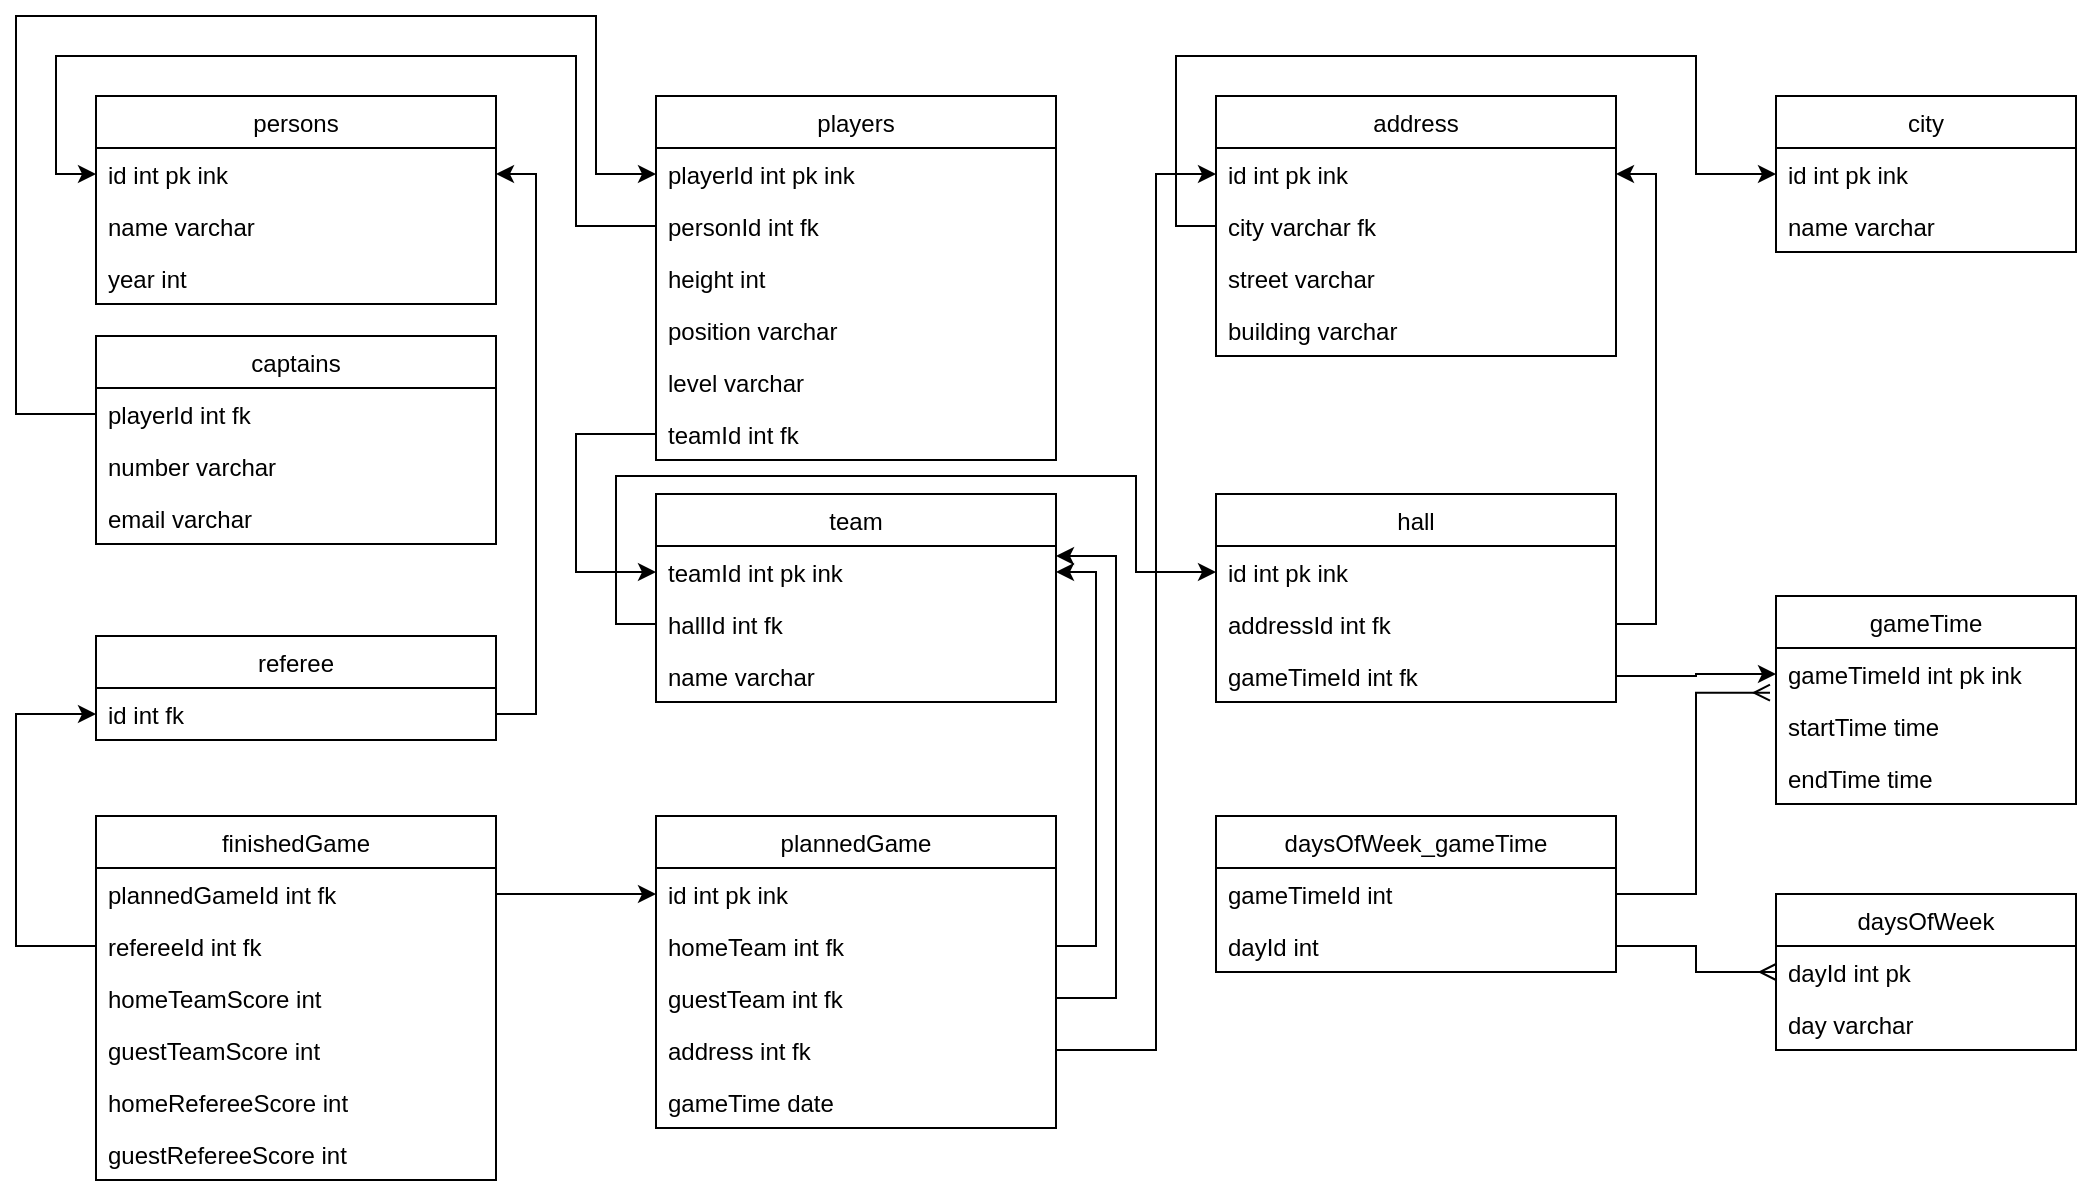 <mxfile version="14.2.7" type="github"><diagram name="Page-1" id="b520641d-4fe3-3701-9064-5fc419738815"><mxGraphModel dx="782" dy="437" grid="1" gridSize="10" guides="1" tooltips="1" connect="1" arrows="1" fold="1" page="1" pageScale="1" pageWidth="1100" pageHeight="850" background="#ffffff" math="0" shadow="0"><root><mxCell id="0"/><mxCell id="1" parent="0"/><mxCell id="BDCljlsMchdwRCz-pfZR-3" value="persons" style="swimlane;fontStyle=0;childLayout=stackLayout;horizontal=1;startSize=26;fillColor=none;horizontalStack=0;resizeParent=1;resizeParentMax=0;resizeLast=0;collapsible=1;marginBottom=0;" parent="1" vertex="1"><mxGeometry x="50" y="80" width="200" height="104" as="geometry"><mxRectangle x="120" y="120" width="80" height="26" as="alternateBounds"/></mxGeometry></mxCell><mxCell id="BDCljlsMchdwRCz-pfZR-4" value="id int pk ink" style="text;strokeColor=none;fillColor=none;align=left;verticalAlign=top;spacingLeft=4;spacingRight=4;overflow=hidden;rotatable=0;points=[[0,0.5],[1,0.5]];portConstraint=eastwest;" parent="BDCljlsMchdwRCz-pfZR-3" vertex="1"><mxGeometry y="26" width="200" height="26" as="geometry"/></mxCell><mxCell id="BDCljlsMchdwRCz-pfZR-5" value="name varchar" style="text;strokeColor=none;fillColor=none;align=left;verticalAlign=top;spacingLeft=4;spacingRight=4;overflow=hidden;rotatable=0;points=[[0,0.5],[1,0.5]];portConstraint=eastwest;" parent="BDCljlsMchdwRCz-pfZR-3" vertex="1"><mxGeometry y="52" width="200" height="26" as="geometry"/></mxCell><mxCell id="BDCljlsMchdwRCz-pfZR-6" value="year int" style="text;strokeColor=none;fillColor=none;align=left;verticalAlign=top;spacingLeft=4;spacingRight=4;overflow=hidden;rotatable=0;points=[[0,0.5],[1,0.5]];portConstraint=eastwest;" parent="BDCljlsMchdwRCz-pfZR-3" vertex="1"><mxGeometry y="78" width="200" height="26" as="geometry"/></mxCell><mxCell id="BDCljlsMchdwRCz-pfZR-8" value="captains" style="swimlane;fontStyle=0;childLayout=stackLayout;horizontal=1;startSize=26;fillColor=none;horizontalStack=0;resizeParent=1;resizeParentMax=0;resizeLast=0;collapsible=1;marginBottom=0;" parent="1" vertex="1"><mxGeometry x="50" y="200" width="200" height="104" as="geometry"/></mxCell><mxCell id="BDCljlsMchdwRCz-pfZR-9" value="playerId int fk&#10;" style="text;strokeColor=none;fillColor=none;align=left;verticalAlign=top;spacingLeft=4;spacingRight=4;overflow=hidden;rotatable=0;points=[[0,0.5],[1,0.5]];portConstraint=eastwest;" parent="BDCljlsMchdwRCz-pfZR-8" vertex="1"><mxGeometry y="26" width="200" height="26" as="geometry"/></mxCell><mxCell id="BDCljlsMchdwRCz-pfZR-10" value="number varchar" style="text;strokeColor=none;fillColor=none;align=left;verticalAlign=top;spacingLeft=4;spacingRight=4;overflow=hidden;rotatable=0;points=[[0,0.5],[1,0.5]];portConstraint=eastwest;" parent="BDCljlsMchdwRCz-pfZR-8" vertex="1"><mxGeometry y="52" width="200" height="26" as="geometry"/></mxCell><mxCell id="BDCljlsMchdwRCz-pfZR-11" value="email varchar" style="text;strokeColor=none;fillColor=none;align=left;verticalAlign=top;spacingLeft=4;spacingRight=4;overflow=hidden;rotatable=0;points=[[0,0.5],[1,0.5]];portConstraint=eastwest;" parent="BDCljlsMchdwRCz-pfZR-8" vertex="1"><mxGeometry y="78" width="200" height="26" as="geometry"/></mxCell><mxCell id="BDCljlsMchdwRCz-pfZR-12" value="team" style="swimlane;fontStyle=0;childLayout=stackLayout;horizontal=1;startSize=26;fillColor=none;horizontalStack=0;resizeParent=1;resizeParentMax=0;resizeLast=0;collapsible=1;marginBottom=0;" parent="1" vertex="1"><mxGeometry x="330" y="279" width="200" height="104" as="geometry"/></mxCell><mxCell id="BDCljlsMchdwRCz-pfZR-13" value="teamId int pk ink" style="text;strokeColor=none;fillColor=none;align=left;verticalAlign=top;spacingLeft=4;spacingRight=4;overflow=hidden;rotatable=0;points=[[0,0.5],[1,0.5]];portConstraint=eastwest;" parent="BDCljlsMchdwRCz-pfZR-12" vertex="1"><mxGeometry y="26" width="200" height="26" as="geometry"/></mxCell><mxCell id="BDCljlsMchdwRCz-pfZR-14" value="hallId int fk" style="text;strokeColor=none;fillColor=none;align=left;verticalAlign=top;spacingLeft=4;spacingRight=4;overflow=hidden;rotatable=0;points=[[0,0.5],[1,0.5]];portConstraint=eastwest;" parent="BDCljlsMchdwRCz-pfZR-12" vertex="1"><mxGeometry y="52" width="200" height="26" as="geometry"/></mxCell><mxCell id="BDCljlsMchdwRCz-pfZR-15" value="name varchar" style="text;strokeColor=none;fillColor=none;align=left;verticalAlign=top;spacingLeft=4;spacingRight=4;overflow=hidden;rotatable=0;points=[[0,0.5],[1,0.5]];portConstraint=eastwest;" parent="BDCljlsMchdwRCz-pfZR-12" vertex="1"><mxGeometry y="78" width="200" height="26" as="geometry"/></mxCell><mxCell id="BDCljlsMchdwRCz-pfZR-16" value="players" style="swimlane;fontStyle=0;childLayout=stackLayout;horizontal=1;startSize=26;fillColor=none;horizontalStack=0;resizeParent=1;resizeParentMax=0;resizeLast=0;collapsible=1;marginBottom=0;" parent="1" vertex="1"><mxGeometry x="330" y="80" width="200" height="182" as="geometry"/></mxCell><mxCell id="BDCljlsMchdwRCz-pfZR-72" value="playerId int pk ink " style="text;strokeColor=none;fillColor=none;align=left;verticalAlign=top;spacingLeft=4;spacingRight=4;overflow=hidden;rotatable=0;points=[[0,0.5],[1,0.5]];portConstraint=eastwest;" parent="BDCljlsMchdwRCz-pfZR-16" vertex="1"><mxGeometry y="26" width="200" height="26" as="geometry"/></mxCell><mxCell id="BDCljlsMchdwRCz-pfZR-17" value="personId int fk " style="text;strokeColor=none;fillColor=none;align=left;verticalAlign=top;spacingLeft=4;spacingRight=4;overflow=hidden;rotatable=0;points=[[0,0.5],[1,0.5]];portConstraint=eastwest;" parent="BDCljlsMchdwRCz-pfZR-16" vertex="1"><mxGeometry y="52" width="200" height="26" as="geometry"/></mxCell><mxCell id="BDCljlsMchdwRCz-pfZR-18" value="height int" style="text;strokeColor=none;fillColor=none;align=left;verticalAlign=top;spacingLeft=4;spacingRight=4;overflow=hidden;rotatable=0;points=[[0,0.5],[1,0.5]];portConstraint=eastwest;" parent="BDCljlsMchdwRCz-pfZR-16" vertex="1"><mxGeometry y="78" width="200" height="26" as="geometry"/></mxCell><mxCell id="BDCljlsMchdwRCz-pfZR-19" value="position varchar&#10;" style="text;strokeColor=none;fillColor=none;align=left;verticalAlign=top;spacingLeft=4;spacingRight=4;overflow=hidden;rotatable=0;points=[[0,0.5],[1,0.5]];portConstraint=eastwest;" parent="BDCljlsMchdwRCz-pfZR-16" vertex="1"><mxGeometry y="104" width="200" height="26" as="geometry"/></mxCell><mxCell id="BDCljlsMchdwRCz-pfZR-20" value="level varchar" style="text;strokeColor=none;fillColor=none;align=left;verticalAlign=top;spacingLeft=4;spacingRight=4;overflow=hidden;rotatable=0;points=[[0,0.5],[1,0.5]];portConstraint=eastwest;" parent="BDCljlsMchdwRCz-pfZR-16" vertex="1"><mxGeometry y="130" width="200" height="26" as="geometry"/></mxCell><mxCell id="BDCljlsMchdwRCz-pfZR-22" value="teamId int fk" style="text;strokeColor=none;fillColor=none;align=left;verticalAlign=top;spacingLeft=4;spacingRight=4;overflow=hidden;rotatable=0;points=[[0,0.5],[1,0.5]];portConstraint=eastwest;" parent="BDCljlsMchdwRCz-pfZR-16" vertex="1"><mxGeometry y="156" width="200" height="26" as="geometry"/></mxCell><mxCell id="BDCljlsMchdwRCz-pfZR-25" value="hall" style="swimlane;fontStyle=0;childLayout=stackLayout;horizontal=1;startSize=26;fillColor=none;horizontalStack=0;resizeParent=1;resizeParentMax=0;resizeLast=0;collapsible=1;marginBottom=0;" parent="1" vertex="1"><mxGeometry x="610" y="279" width="200" height="104" as="geometry"/></mxCell><mxCell id="BDCljlsMchdwRCz-pfZR-26" value="id int pk ink" style="text;strokeColor=none;fillColor=none;align=left;verticalAlign=top;spacingLeft=4;spacingRight=4;overflow=hidden;rotatable=0;points=[[0,0.5],[1,0.5]];portConstraint=eastwest;" parent="BDCljlsMchdwRCz-pfZR-25" vertex="1"><mxGeometry y="26" width="200" height="26" as="geometry"/></mxCell><mxCell id="BDCljlsMchdwRCz-pfZR-27" value="addressId int fk" style="text;strokeColor=none;fillColor=none;align=left;verticalAlign=top;spacingLeft=4;spacingRight=4;overflow=hidden;rotatable=0;points=[[0,0.5],[1,0.5]];portConstraint=eastwest;" parent="BDCljlsMchdwRCz-pfZR-25" vertex="1"><mxGeometry y="52" width="200" height="26" as="geometry"/></mxCell><mxCell id="BDCljlsMchdwRCz-pfZR-28" value="gameTimeId int fk" style="text;strokeColor=none;fillColor=none;align=left;verticalAlign=top;spacingLeft=4;spacingRight=4;overflow=hidden;rotatable=0;points=[[0,0.5],[1,0.5]];portConstraint=eastwest;" parent="BDCljlsMchdwRCz-pfZR-25" vertex="1"><mxGeometry y="78" width="200" height="26" as="geometry"/></mxCell><mxCell id="BDCljlsMchdwRCz-pfZR-29" value="gameTime" style="swimlane;fontStyle=0;childLayout=stackLayout;horizontal=1;startSize=26;fillColor=none;horizontalStack=0;resizeParent=1;resizeParentMax=0;resizeLast=0;collapsible=1;marginBottom=0;" parent="1" vertex="1"><mxGeometry x="890" y="330" width="150" height="104" as="geometry"/></mxCell><mxCell id="BDCljlsMchdwRCz-pfZR-30" value="gameTimeId int pk ink" style="text;strokeColor=none;fillColor=none;align=left;verticalAlign=top;spacingLeft=4;spacingRight=4;overflow=hidden;rotatable=0;points=[[0,0.5],[1,0.5]];portConstraint=eastwest;" parent="BDCljlsMchdwRCz-pfZR-29" vertex="1"><mxGeometry y="26" width="150" height="26" as="geometry"/></mxCell><mxCell id="BDCljlsMchdwRCz-pfZR-31" value="startTime time" style="text;strokeColor=none;fillColor=none;align=left;verticalAlign=top;spacingLeft=4;spacingRight=4;overflow=hidden;rotatable=0;points=[[0,0.5],[1,0.5]];portConstraint=eastwest;" parent="BDCljlsMchdwRCz-pfZR-29" vertex="1"><mxGeometry y="52" width="150" height="26" as="geometry"/></mxCell><mxCell id="BDCljlsMchdwRCz-pfZR-32" value="endTime time" style="text;strokeColor=none;fillColor=none;align=left;verticalAlign=top;spacingLeft=4;spacingRight=4;overflow=hidden;rotatable=0;points=[[0,0.5],[1,0.5]];portConstraint=eastwest;" parent="BDCljlsMchdwRCz-pfZR-29" vertex="1"><mxGeometry y="78" width="150" height="26" as="geometry"/></mxCell><mxCell id="BDCljlsMchdwRCz-pfZR-33" value="daysOfWeek" style="swimlane;fontStyle=0;childLayout=stackLayout;horizontal=1;startSize=26;fillColor=none;horizontalStack=0;resizeParent=1;resizeParentMax=0;resizeLast=0;collapsible=1;marginBottom=0;" parent="1" vertex="1"><mxGeometry x="890" y="479" width="150" height="78" as="geometry"/></mxCell><mxCell id="BDCljlsMchdwRCz-pfZR-34" value="dayId int pk " style="text;strokeColor=none;fillColor=none;align=left;verticalAlign=top;spacingLeft=4;spacingRight=4;overflow=hidden;rotatable=0;points=[[0,0.5],[1,0.5]];portConstraint=eastwest;" parent="BDCljlsMchdwRCz-pfZR-33" vertex="1"><mxGeometry y="26" width="150" height="26" as="geometry"/></mxCell><mxCell id="BDCljlsMchdwRCz-pfZR-35" value="day varchar " style="text;strokeColor=none;fillColor=none;align=left;verticalAlign=top;spacingLeft=4;spacingRight=4;overflow=hidden;rotatable=0;points=[[0,0.5],[1,0.5]];portConstraint=eastwest;" parent="BDCljlsMchdwRCz-pfZR-33" vertex="1"><mxGeometry y="52" width="150" height="26" as="geometry"/></mxCell><mxCell id="BDCljlsMchdwRCz-pfZR-37" value="daysOfWeek_gameTime" style="swimlane;fontStyle=0;childLayout=stackLayout;horizontal=1;startSize=26;fillColor=none;horizontalStack=0;resizeParent=1;resizeParentMax=0;resizeLast=0;collapsible=1;marginBottom=0;" parent="1" vertex="1"><mxGeometry x="610" y="440" width="200" height="78" as="geometry"/></mxCell><mxCell id="BDCljlsMchdwRCz-pfZR-38" value="gameTimeId int" style="text;strokeColor=none;fillColor=none;align=left;verticalAlign=top;spacingLeft=4;spacingRight=4;overflow=hidden;rotatable=0;points=[[0,0.5],[1,0.5]];portConstraint=eastwest;" parent="BDCljlsMchdwRCz-pfZR-37" vertex="1"><mxGeometry y="26" width="200" height="26" as="geometry"/></mxCell><mxCell id="BDCljlsMchdwRCz-pfZR-39" value="dayId int" style="text;strokeColor=none;fillColor=none;align=left;verticalAlign=top;spacingLeft=4;spacingRight=4;overflow=hidden;rotatable=0;points=[[0,0.5],[1,0.5]];portConstraint=eastwest;" parent="BDCljlsMchdwRCz-pfZR-37" vertex="1"><mxGeometry y="52" width="200" height="26" as="geometry"/></mxCell><mxCell id="BDCljlsMchdwRCz-pfZR-41" value="address" style="swimlane;fontStyle=0;childLayout=stackLayout;horizontal=1;startSize=26;fillColor=none;horizontalStack=0;resizeParent=1;resizeParentMax=0;resizeLast=0;collapsible=1;marginBottom=0;" parent="1" vertex="1"><mxGeometry x="610" y="80" width="200" height="130" as="geometry"/></mxCell><mxCell id="BDCljlsMchdwRCz-pfZR-42" value="id int pk ink" style="text;strokeColor=none;fillColor=none;align=left;verticalAlign=top;spacingLeft=4;spacingRight=4;overflow=hidden;rotatable=0;points=[[0,0.5],[1,0.5]];portConstraint=eastwest;" parent="BDCljlsMchdwRCz-pfZR-41" vertex="1"><mxGeometry y="26" width="200" height="26" as="geometry"/></mxCell><mxCell id="BDCljlsMchdwRCz-pfZR-43" value="city varchar fk" style="text;strokeColor=none;fillColor=none;align=left;verticalAlign=top;spacingLeft=4;spacingRight=4;overflow=hidden;rotatable=0;points=[[0,0.5],[1,0.5]];portConstraint=eastwest;" parent="BDCljlsMchdwRCz-pfZR-41" vertex="1"><mxGeometry y="52" width="200" height="26" as="geometry"/></mxCell><mxCell id="BDCljlsMchdwRCz-pfZR-44" value="street varchar" style="text;strokeColor=none;fillColor=none;align=left;verticalAlign=top;spacingLeft=4;spacingRight=4;overflow=hidden;rotatable=0;points=[[0,0.5],[1,0.5]];portConstraint=eastwest;" parent="BDCljlsMchdwRCz-pfZR-41" vertex="1"><mxGeometry y="78" width="200" height="26" as="geometry"/></mxCell><mxCell id="BDCljlsMchdwRCz-pfZR-45" value="building varchar" style="text;strokeColor=none;fillColor=none;align=left;verticalAlign=top;spacingLeft=4;spacingRight=4;overflow=hidden;rotatable=0;points=[[0,0.5],[1,0.5]];portConstraint=eastwest;" parent="BDCljlsMchdwRCz-pfZR-41" vertex="1"><mxGeometry y="104" width="200" height="26" as="geometry"/></mxCell><mxCell id="BDCljlsMchdwRCz-pfZR-46" value="city" style="swimlane;fontStyle=0;childLayout=stackLayout;horizontal=1;startSize=26;fillColor=none;horizontalStack=0;resizeParent=1;resizeParentMax=0;resizeLast=0;collapsible=1;marginBottom=0;" parent="1" vertex="1"><mxGeometry x="890" y="80" width="150" height="78" as="geometry"/></mxCell><mxCell id="BDCljlsMchdwRCz-pfZR-47" value="id int pk ink" style="text;strokeColor=none;fillColor=none;align=left;verticalAlign=top;spacingLeft=4;spacingRight=4;overflow=hidden;rotatable=0;points=[[0,0.5],[1,0.5]];portConstraint=eastwest;" parent="BDCljlsMchdwRCz-pfZR-46" vertex="1"><mxGeometry y="26" width="150" height="26" as="geometry"/></mxCell><mxCell id="BDCljlsMchdwRCz-pfZR-48" value="name varchar" style="text;strokeColor=none;fillColor=none;align=left;verticalAlign=top;spacingLeft=4;spacingRight=4;overflow=hidden;rotatable=0;points=[[0,0.5],[1,0.5]];portConstraint=eastwest;" parent="BDCljlsMchdwRCz-pfZR-46" vertex="1"><mxGeometry y="52" width="150" height="26" as="geometry"/></mxCell><mxCell id="BDCljlsMchdwRCz-pfZR-50" value="plannedGame" style="swimlane;fontStyle=0;childLayout=stackLayout;horizontal=1;startSize=26;fillColor=none;horizontalStack=0;resizeParent=1;resizeParentMax=0;resizeLast=0;collapsible=1;marginBottom=0;" parent="1" vertex="1"><mxGeometry x="330" y="440" width="200" height="156" as="geometry"/></mxCell><mxCell id="BDCljlsMchdwRCz-pfZR-51" value="id int pk ink" style="text;strokeColor=none;fillColor=none;align=left;verticalAlign=top;spacingLeft=4;spacingRight=4;overflow=hidden;rotatable=0;points=[[0,0.5],[1,0.5]];portConstraint=eastwest;" parent="BDCljlsMchdwRCz-pfZR-50" vertex="1"><mxGeometry y="26" width="200" height="26" as="geometry"/></mxCell><mxCell id="BDCljlsMchdwRCz-pfZR-52" value="homeTeam int fk" style="text;strokeColor=none;fillColor=none;align=left;verticalAlign=top;spacingLeft=4;spacingRight=4;overflow=hidden;rotatable=0;points=[[0,0.5],[1,0.5]];portConstraint=eastwest;" parent="BDCljlsMchdwRCz-pfZR-50" vertex="1"><mxGeometry y="52" width="200" height="26" as="geometry"/></mxCell><mxCell id="BDCljlsMchdwRCz-pfZR-53" value="guestTeam int fk" style="text;strokeColor=none;fillColor=none;align=left;verticalAlign=top;spacingLeft=4;spacingRight=4;overflow=hidden;rotatable=0;points=[[0,0.5],[1,0.5]];portConstraint=eastwest;" parent="BDCljlsMchdwRCz-pfZR-50" vertex="1"><mxGeometry y="78" width="200" height="26" as="geometry"/></mxCell><mxCell id="BDCljlsMchdwRCz-pfZR-54" value="address int fk" style="text;strokeColor=none;fillColor=none;align=left;verticalAlign=top;spacingLeft=4;spacingRight=4;overflow=hidden;rotatable=0;points=[[0,0.5],[1,0.5]];portConstraint=eastwest;" parent="BDCljlsMchdwRCz-pfZR-50" vertex="1"><mxGeometry y="104" width="200" height="26" as="geometry"/></mxCell><mxCell id="BDCljlsMchdwRCz-pfZR-55" value="gameTime date" style="text;strokeColor=none;fillColor=none;align=left;verticalAlign=top;spacingLeft=4;spacingRight=4;overflow=hidden;rotatable=0;points=[[0,0.5],[1,0.5]];portConstraint=eastwest;" parent="BDCljlsMchdwRCz-pfZR-50" vertex="1"><mxGeometry y="130" width="200" height="26" as="geometry"/></mxCell><mxCell id="BDCljlsMchdwRCz-pfZR-56" value="finishedGame" style="swimlane;fontStyle=0;childLayout=stackLayout;horizontal=1;startSize=26;fillColor=none;horizontalStack=0;resizeParent=1;resizeParentMax=0;resizeLast=0;collapsible=1;marginBottom=0;" parent="1" vertex="1"><mxGeometry x="50" y="440" width="200" height="182" as="geometry"/></mxCell><mxCell id="BDCljlsMchdwRCz-pfZR-57" value="plannedGameId int fk" style="text;strokeColor=none;fillColor=none;align=left;verticalAlign=top;spacingLeft=4;spacingRight=4;overflow=hidden;rotatable=0;points=[[0,0.5],[1,0.5]];portConstraint=eastwest;" parent="BDCljlsMchdwRCz-pfZR-56" vertex="1"><mxGeometry y="26" width="200" height="26" as="geometry"/></mxCell><mxCell id="BDCljlsMchdwRCz-pfZR-58" value="refereeId int fk" style="text;strokeColor=none;fillColor=none;align=left;verticalAlign=top;spacingLeft=4;spacingRight=4;overflow=hidden;rotatable=0;points=[[0,0.5],[1,0.5]];portConstraint=eastwest;" parent="BDCljlsMchdwRCz-pfZR-56" vertex="1"><mxGeometry y="52" width="200" height="26" as="geometry"/></mxCell><mxCell id="BDCljlsMchdwRCz-pfZR-59" value="homeTeamScore int" style="text;strokeColor=none;fillColor=none;align=left;verticalAlign=top;spacingLeft=4;spacingRight=4;overflow=hidden;rotatable=0;points=[[0,0.5],[1,0.5]];portConstraint=eastwest;" parent="BDCljlsMchdwRCz-pfZR-56" vertex="1"><mxGeometry y="78" width="200" height="26" as="geometry"/></mxCell><mxCell id="BDCljlsMchdwRCz-pfZR-60" value="guestTeamScore int" style="text;strokeColor=none;fillColor=none;align=left;verticalAlign=top;spacingLeft=4;spacingRight=4;overflow=hidden;rotatable=0;points=[[0,0.5],[1,0.5]];portConstraint=eastwest;" parent="BDCljlsMchdwRCz-pfZR-56" vertex="1"><mxGeometry y="104" width="200" height="26" as="geometry"/></mxCell><mxCell id="BDCljlsMchdwRCz-pfZR-61" value="homeRefereeScore int" style="text;strokeColor=none;fillColor=none;align=left;verticalAlign=top;spacingLeft=4;spacingRight=4;overflow=hidden;rotatable=0;points=[[0,0.5],[1,0.5]];portConstraint=eastwest;" parent="BDCljlsMchdwRCz-pfZR-56" vertex="1"><mxGeometry y="130" width="200" height="26" as="geometry"/></mxCell><mxCell id="BDCljlsMchdwRCz-pfZR-62" value="guestRefereeScore int" style="text;strokeColor=none;fillColor=none;align=left;verticalAlign=top;spacingLeft=4;spacingRight=4;overflow=hidden;rotatable=0;points=[[0,0.5],[1,0.5]];portConstraint=eastwest;" parent="BDCljlsMchdwRCz-pfZR-56" vertex="1"><mxGeometry y="156" width="200" height="26" as="geometry"/></mxCell><mxCell id="BDCljlsMchdwRCz-pfZR-73" style="edgeStyle=orthogonalEdgeStyle;rounded=0;orthogonalLoop=1;jettySize=auto;html=1;exitX=0;exitY=0.5;exitDx=0;exitDy=0;entryX=0;entryY=0.5;entryDx=0;entryDy=0;" parent="1" source="BDCljlsMchdwRCz-pfZR-9" target="BDCljlsMchdwRCz-pfZR-72" edge="1"><mxGeometry relative="1" as="geometry"><Array as="points"><mxPoint x="10" y="239"/><mxPoint x="10" y="40"/><mxPoint x="300" y="40"/><mxPoint x="300" y="119"/></Array></mxGeometry></mxCell><mxCell id="BDCljlsMchdwRCz-pfZR-75" style="edgeStyle=orthogonalEdgeStyle;rounded=0;orthogonalLoop=1;jettySize=auto;html=1;exitX=0;exitY=0.5;exitDx=0;exitDy=0;entryX=0;entryY=0.5;entryDx=0;entryDy=0;" parent="1" source="BDCljlsMchdwRCz-pfZR-17" target="BDCljlsMchdwRCz-pfZR-4" edge="1"><mxGeometry relative="1" as="geometry"><Array as="points"><mxPoint x="290" y="145"/><mxPoint x="290" y="60"/><mxPoint x="30" y="60"/><mxPoint x="30" y="119"/></Array></mxGeometry></mxCell><mxCell id="BDCljlsMchdwRCz-pfZR-76" style="edgeStyle=orthogonalEdgeStyle;rounded=0;orthogonalLoop=1;jettySize=auto;html=1;exitX=0;exitY=0.5;exitDx=0;exitDy=0;entryX=0;entryY=0.5;entryDx=0;entryDy=0;" parent="1" source="BDCljlsMchdwRCz-pfZR-22" target="BDCljlsMchdwRCz-pfZR-13" edge="1"><mxGeometry relative="1" as="geometry"><Array as="points"><mxPoint x="290" y="249"/><mxPoint x="290" y="318"/></Array></mxGeometry></mxCell><mxCell id="BDCljlsMchdwRCz-pfZR-77" style="edgeStyle=orthogonalEdgeStyle;rounded=0;orthogonalLoop=1;jettySize=auto;html=1;exitX=0;exitY=0.5;exitDx=0;exitDy=0;entryX=0;entryY=0.5;entryDx=0;entryDy=0;" parent="1" source="BDCljlsMchdwRCz-pfZR-14" target="BDCljlsMchdwRCz-pfZR-26" edge="1"><mxGeometry relative="1" as="geometry"><Array as="points"><mxPoint x="310" y="344"/><mxPoint x="310" y="270"/><mxPoint x="570" y="270"/><mxPoint x="570" y="318"/></Array></mxGeometry></mxCell><mxCell id="BDCljlsMchdwRCz-pfZR-78" style="edgeStyle=orthogonalEdgeStyle;rounded=0;orthogonalLoop=1;jettySize=auto;html=1;exitX=1;exitY=0.5;exitDx=0;exitDy=0;entryX=1;entryY=0.5;entryDx=0;entryDy=0;" parent="1" source="BDCljlsMchdwRCz-pfZR-27" target="BDCljlsMchdwRCz-pfZR-42" edge="1"><mxGeometry relative="1" as="geometry"/></mxCell><mxCell id="BDCljlsMchdwRCz-pfZR-79" style="edgeStyle=orthogonalEdgeStyle;rounded=0;orthogonalLoop=1;jettySize=auto;html=1;exitX=1;exitY=0.5;exitDx=0;exitDy=0;entryX=0;entryY=0.5;entryDx=0;entryDy=0;" parent="1" source="BDCljlsMchdwRCz-pfZR-28" target="BDCljlsMchdwRCz-pfZR-30" edge="1"><mxGeometry relative="1" as="geometry"/></mxCell><mxCell id="BDCljlsMchdwRCz-pfZR-80" style="edgeStyle=orthogonalEdgeStyle;rounded=0;orthogonalLoop=1;jettySize=auto;html=1;exitX=0;exitY=0.5;exitDx=0;exitDy=0;entryX=0;entryY=0.5;entryDx=0;entryDy=0;" parent="1" source="BDCljlsMchdwRCz-pfZR-43" target="BDCljlsMchdwRCz-pfZR-47" edge="1"><mxGeometry relative="1" as="geometry"><Array as="points"><mxPoint x="590" y="145"/><mxPoint x="590" y="60"/><mxPoint x="850" y="60"/><mxPoint x="850" y="119"/></Array></mxGeometry></mxCell><mxCell id="BDCljlsMchdwRCz-pfZR-83" style="edgeStyle=orthogonalEdgeStyle;rounded=0;orthogonalLoop=1;jettySize=auto;html=1;exitX=1;exitY=0.5;exitDx=0;exitDy=0;entryX=-0.02;entryY=-0.14;entryDx=0;entryDy=0;entryPerimeter=0;endArrow=ERmany;endFill=0;" parent="1" source="BDCljlsMchdwRCz-pfZR-38" target="BDCljlsMchdwRCz-pfZR-31" edge="1"><mxGeometry relative="1" as="geometry"><Array as="points"><mxPoint x="850" y="479"/><mxPoint x="850" y="378"/></Array></mxGeometry></mxCell><mxCell id="BDCljlsMchdwRCz-pfZR-84" style="edgeStyle=orthogonalEdgeStyle;rounded=0;orthogonalLoop=1;jettySize=auto;html=1;exitX=1;exitY=0.5;exitDx=0;exitDy=0;entryX=0;entryY=0.5;entryDx=0;entryDy=0;endArrow=ERmany;endFill=0;" parent="1" source="BDCljlsMchdwRCz-pfZR-39" target="BDCljlsMchdwRCz-pfZR-34" edge="1"><mxGeometry relative="1" as="geometry"/></mxCell><mxCell id="BDCljlsMchdwRCz-pfZR-86" style="edgeStyle=orthogonalEdgeStyle;rounded=0;orthogonalLoop=1;jettySize=auto;html=1;exitX=1;exitY=0.5;exitDx=0;exitDy=0;entryX=1;entryY=0.5;entryDx=0;entryDy=0;endArrow=classic;endFill=1;" parent="1" source="BDCljlsMchdwRCz-pfZR-52" target="BDCljlsMchdwRCz-pfZR-13" edge="1"><mxGeometry relative="1" as="geometry"/></mxCell><mxCell id="BDCljlsMchdwRCz-pfZR-87" style="edgeStyle=orthogonalEdgeStyle;rounded=0;orthogonalLoop=1;jettySize=auto;html=1;exitX=1;exitY=0.5;exitDx=0;exitDy=0;endArrow=classic;endFill=1;" parent="1" source="BDCljlsMchdwRCz-pfZR-53" edge="1"><mxGeometry relative="1" as="geometry"><mxPoint x="530" y="310.0" as="targetPoint"/><Array as="points"><mxPoint x="560" y="531"/><mxPoint x="560" y="310"/></Array></mxGeometry></mxCell><mxCell id="BDCljlsMchdwRCz-pfZR-88" style="edgeStyle=orthogonalEdgeStyle;rounded=0;orthogonalLoop=1;jettySize=auto;html=1;exitX=1;exitY=0.5;exitDx=0;exitDy=0;entryX=0;entryY=0.5;entryDx=0;entryDy=0;endArrow=classic;endFill=1;" parent="1" source="BDCljlsMchdwRCz-pfZR-54" target="BDCljlsMchdwRCz-pfZR-42" edge="1"><mxGeometry relative="1" as="geometry"><Array as="points"><mxPoint x="580" y="557"/><mxPoint x="580" y="119"/></Array></mxGeometry></mxCell><mxCell id="BDCljlsMchdwRCz-pfZR-89" style="edgeStyle=orthogonalEdgeStyle;rounded=0;orthogonalLoop=1;jettySize=auto;html=1;exitX=1;exitY=0.5;exitDx=0;exitDy=0;entryX=0;entryY=0.5;entryDx=0;entryDy=0;endArrow=classic;endFill=1;" parent="1" source="BDCljlsMchdwRCz-pfZR-57" target="BDCljlsMchdwRCz-pfZR-51" edge="1"><mxGeometry relative="1" as="geometry"/></mxCell><mxCell id="BDCljlsMchdwRCz-pfZR-91" value="referee" style="swimlane;fontStyle=0;childLayout=stackLayout;horizontal=1;startSize=26;fillColor=none;horizontalStack=0;resizeParent=1;resizeParentMax=0;resizeLast=0;collapsible=1;marginBottom=0;" parent="1" vertex="1"><mxGeometry x="50" y="350" width="200" height="52" as="geometry"/></mxCell><mxCell id="BDCljlsMchdwRCz-pfZR-92" value="id int fk" style="text;strokeColor=none;fillColor=none;align=left;verticalAlign=top;spacingLeft=4;spacingRight=4;overflow=hidden;rotatable=0;points=[[0,0.5],[1,0.5]];portConstraint=eastwest;" parent="BDCljlsMchdwRCz-pfZR-91" vertex="1"><mxGeometry y="26" width="200" height="26" as="geometry"/></mxCell><mxCell id="BDCljlsMchdwRCz-pfZR-95" style="edgeStyle=orthogonalEdgeStyle;rounded=0;orthogonalLoop=1;jettySize=auto;html=1;exitX=1;exitY=0.5;exitDx=0;exitDy=0;entryX=1;entryY=0.5;entryDx=0;entryDy=0;endArrow=classic;endFill=1;" parent="1" source="BDCljlsMchdwRCz-pfZR-92" target="BDCljlsMchdwRCz-pfZR-4" edge="1"><mxGeometry relative="1" as="geometry"/></mxCell><mxCell id="BDCljlsMchdwRCz-pfZR-96" style="edgeStyle=orthogonalEdgeStyle;rounded=0;orthogonalLoop=1;jettySize=auto;html=1;exitX=0;exitY=0.5;exitDx=0;exitDy=0;entryX=0;entryY=0.5;entryDx=0;entryDy=0;endArrow=classic;endFill=1;" parent="1" source="BDCljlsMchdwRCz-pfZR-58" target="BDCljlsMchdwRCz-pfZR-92" edge="1"><mxGeometry relative="1" as="geometry"><Array as="points"><mxPoint x="10" y="505"/><mxPoint x="10" y="389"/></Array></mxGeometry></mxCell></root></mxGraphModel></diagram></mxfile>